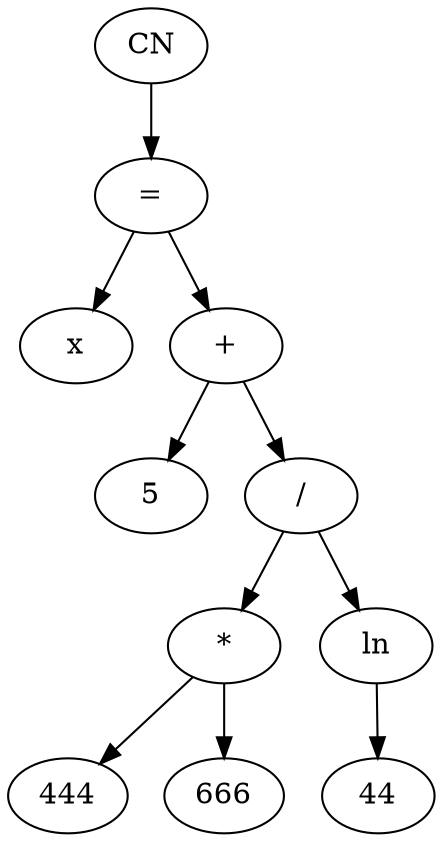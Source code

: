 digraph {
	node0000019b245a1850[label="CN"]
	node0000019b245a6090[label="="]
	node0000019b245a1850 -> node0000019b245a6090
	node0000019b245a6090[label="="]
	node0000019b245a1880[label="x"]
	node0000019b245a6090 -> node0000019b245a1880
	node0000019b245a6090[label="="]
	node0000019b245a1a20[label="+"]
	node0000019b245a6090 -> node0000019b245a1a20
	node0000019b245a1a20[label="+"]
	node0000019b245a18d0[label="5"]
	node0000019b245a1a20 -> node0000019b245a18d0
	node0000019b245a1a20[label="+"]
	node0000019b245a19f0[label="/"]
	node0000019b245a1a20 -> node0000019b245a19f0
	node0000019b245a19f0[label="/"]
	node0000019b245a1960[label="*"]
	node0000019b245a19f0 -> node0000019b245a1960
	node0000019b245a1960[label="*"]
	node0000019b245a1900[label="444"]
	node0000019b245a1960 -> node0000019b245a1900
	node0000019b245a1960[label="*"]
	node0000019b245a1930[label="666"]
	node0000019b245a1960 -> node0000019b245a1930
	node0000019b245a19f0[label="/"]
	node0000019b245a19c0[label="ln"]
	node0000019b245a19f0 -> node0000019b245a19c0
	node0000019b245a19c0[label="ln"]
	node0000019b245a1990[label="44"]
	node0000019b245a19c0 -> node0000019b245a1990
}
